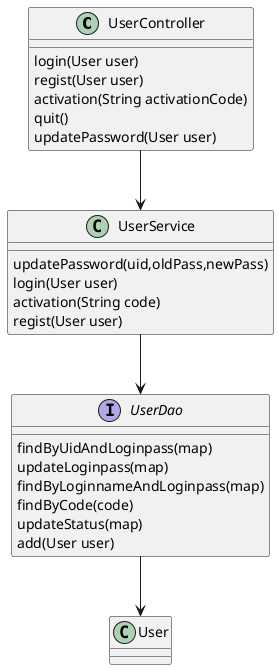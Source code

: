 @startuml

class UserController {
    login(User user)
    regist(User user)
    activation(String activationCode)
    quit()
    updatePassword(User user)
}

class UserService{
	updatePassword(uid,oldPass,newPass)
	login(User user)
	activation(String code)
	regist(User user)
}

UserController --> UserService
UserService --> UserDao

interface UserDao {
	findByUidAndLoginpass(map)
	updateLoginpass(map)
	findByLoginnameAndLoginpass(map)
	findByCode(code)
	updateStatus(map)
	add(User user)
}
UserDao --> User
@enduml